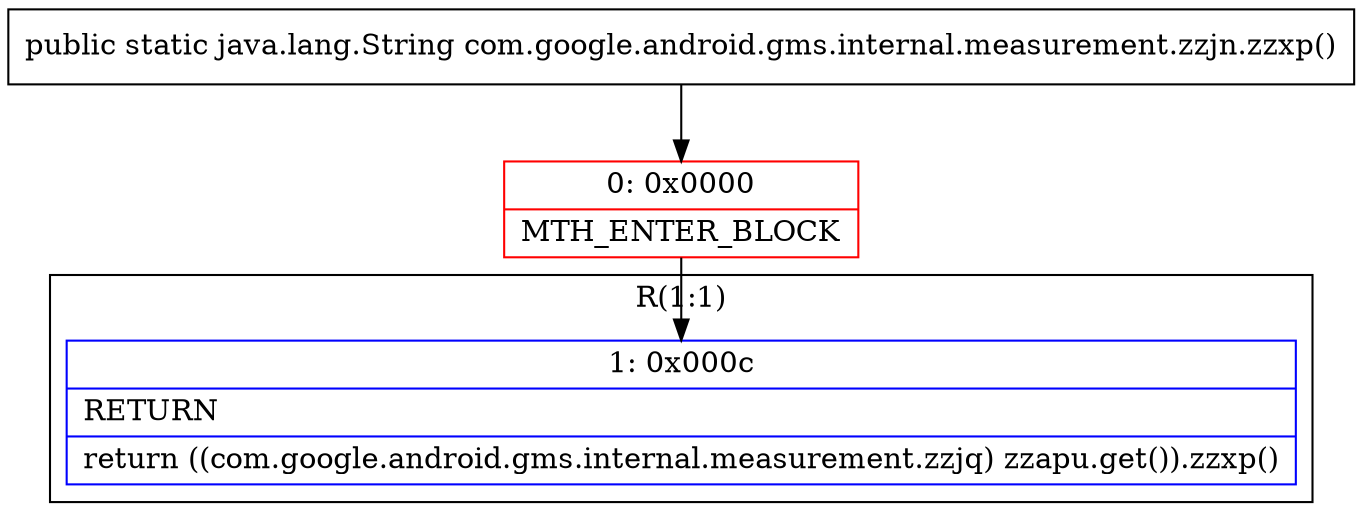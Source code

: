 digraph "CFG forcom.google.android.gms.internal.measurement.zzjn.zzxp()Ljava\/lang\/String;" {
subgraph cluster_Region_1711580095 {
label = "R(1:1)";
node [shape=record,color=blue];
Node_1 [shape=record,label="{1\:\ 0x000c|RETURN\l|return ((com.google.android.gms.internal.measurement.zzjq) zzapu.get()).zzxp()\l}"];
}
Node_0 [shape=record,color=red,label="{0\:\ 0x0000|MTH_ENTER_BLOCK\l}"];
MethodNode[shape=record,label="{public static java.lang.String com.google.android.gms.internal.measurement.zzjn.zzxp() }"];
MethodNode -> Node_0;
Node_0 -> Node_1;
}

